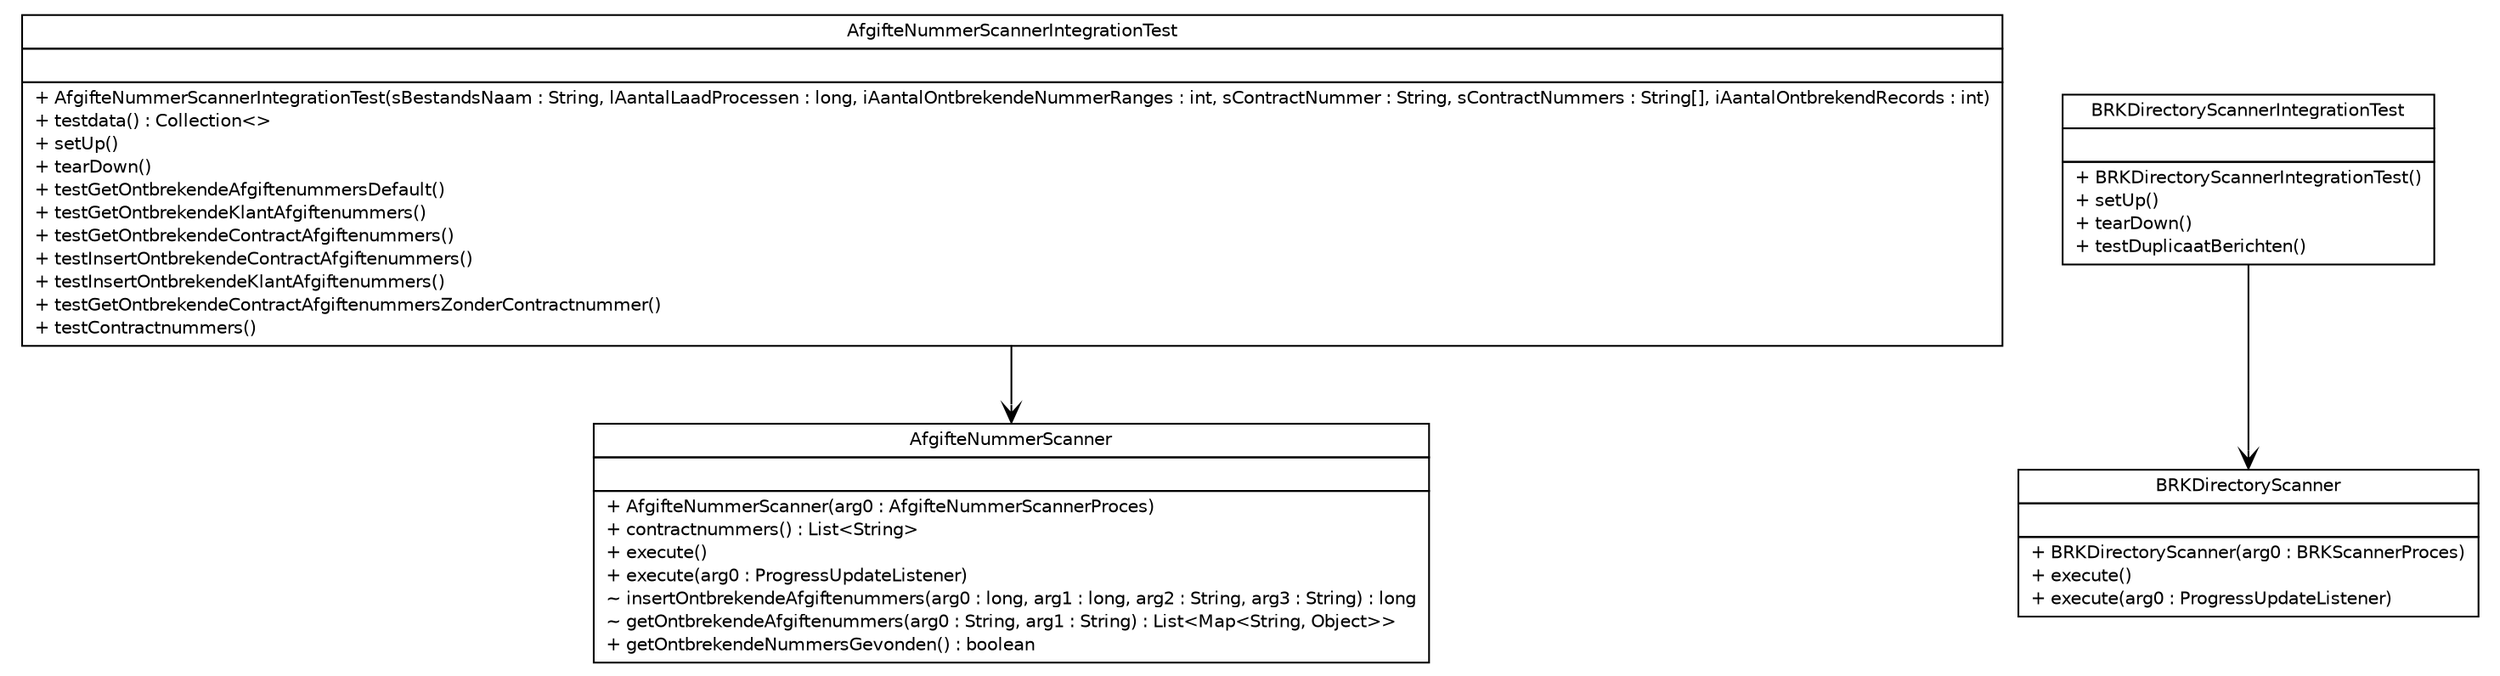 #!/usr/local/bin/dot
#
# Class diagram 
# Generated by UMLGraph version R5_6-24-gf6e263 (http://www.umlgraph.org/)
#

digraph G {
	edge [fontname="Helvetica",fontsize=10,labelfontname="Helvetica",labelfontsize=10];
	node [fontname="Helvetica",fontsize=10,shape=plaintext];
	nodesep=0.25;
	ranksep=0.5;
	// nl.b3p.brmo.service.scanner.AfgifteNummerScannerIntegrationTest
	c48 [label=<<table title="nl.b3p.brmo.service.scanner.AfgifteNummerScannerIntegrationTest" border="0" cellborder="1" cellspacing="0" cellpadding="2" port="p" href="./AfgifteNummerScannerIntegrationTest.html">
		<tr><td><table border="0" cellspacing="0" cellpadding="1">
<tr><td align="center" balign="center"> AfgifteNummerScannerIntegrationTest </td></tr>
		</table></td></tr>
		<tr><td><table border="0" cellspacing="0" cellpadding="1">
<tr><td align="left" balign="left">  </td></tr>
		</table></td></tr>
		<tr><td><table border="0" cellspacing="0" cellpadding="1">
<tr><td align="left" balign="left"> + AfgifteNummerScannerIntegrationTest(sBestandsNaam : String, lAantalLaadProcessen : long, iAantalOntbrekendeNummerRanges : int, sContractNummer : String, sContractNummers : String[], iAantalOntbrekendRecords : int) </td></tr>
<tr><td align="left" balign="left"> + testdata() : Collection&lt;&gt; </td></tr>
<tr><td align="left" balign="left"> + setUp() </td></tr>
<tr><td align="left" balign="left"> + tearDown() </td></tr>
<tr><td align="left" balign="left"> + testGetOntbrekendeAfgiftenummersDefault() </td></tr>
<tr><td align="left" balign="left"> + testGetOntbrekendeKlantAfgiftenummers() </td></tr>
<tr><td align="left" balign="left"> + testGetOntbrekendeContractAfgiftenummers() </td></tr>
<tr><td align="left" balign="left"> + testInsertOntbrekendeContractAfgiftenummers() </td></tr>
<tr><td align="left" balign="left"> + testInsertOntbrekendeKlantAfgiftenummers() </td></tr>
<tr><td align="left" balign="left"> + testGetOntbrekendeContractAfgiftenummersZonderContractnummer() </td></tr>
<tr><td align="left" balign="left"> + testContractnummers() </td></tr>
		</table></td></tr>
		</table>>, URL="./AfgifteNummerScannerIntegrationTest.html", fontname="Helvetica", fontcolor="black", fontsize=10.0];
	// nl.b3p.brmo.service.scanner.BRKDirectoryScannerIntegrationTest
	c49 [label=<<table title="nl.b3p.brmo.service.scanner.BRKDirectoryScannerIntegrationTest" border="0" cellborder="1" cellspacing="0" cellpadding="2" port="p" href="./BRKDirectoryScannerIntegrationTest.html">
		<tr><td><table border="0" cellspacing="0" cellpadding="1">
<tr><td align="center" balign="center"> BRKDirectoryScannerIntegrationTest </td></tr>
		</table></td></tr>
		<tr><td><table border="0" cellspacing="0" cellpadding="1">
<tr><td align="left" balign="left">  </td></tr>
		</table></td></tr>
		<tr><td><table border="0" cellspacing="0" cellpadding="1">
<tr><td align="left" balign="left"> + BRKDirectoryScannerIntegrationTest() </td></tr>
<tr><td align="left" balign="left"> + setUp() </td></tr>
<tr><td align="left" balign="left"> + tearDown() </td></tr>
<tr><td align="left" balign="left"> + testDuplicaatBerichten() </td></tr>
		</table></td></tr>
		</table>>, URL="./BRKDirectoryScannerIntegrationTest.html", fontname="Helvetica", fontcolor="black", fontsize=10.0];
	// nl.b3p.brmo.service.scanner.AfgifteNummerScannerIntegrationTest NAVASSOC nl.b3p.brmo.service.scanner.AfgifteNummerScanner
	c48:p -> c54:p [taillabel="", label="", headlabel="", fontname="Helvetica", fontcolor="black", fontsize=10.0, color="black", arrowhead=open];
	// nl.b3p.brmo.service.scanner.BRKDirectoryScannerIntegrationTest NAVASSOC nl.b3p.brmo.service.scanner.BRKDirectoryScanner
	c49:p -> c55:p [taillabel="", label="", headlabel="", fontname="Helvetica", fontcolor="black", fontsize=10.0, color="black", arrowhead=open];
	// nl.b3p.brmo.service.scanner.AfgifteNummerScanner
	c54 [label=<<table title="nl.b3p.brmo.service.scanner.AfgifteNummerScanner" border="0" cellborder="1" cellspacing="0" cellpadding="2" port="p">
		<tr><td><table border="0" cellspacing="0" cellpadding="1">
<tr><td align="center" balign="center"> AfgifteNummerScanner </td></tr>
		</table></td></tr>
		<tr><td><table border="0" cellspacing="0" cellpadding="1">
<tr><td align="left" balign="left">  </td></tr>
		</table></td></tr>
		<tr><td><table border="0" cellspacing="0" cellpadding="1">
<tr><td align="left" balign="left"> + AfgifteNummerScanner(arg0 : AfgifteNummerScannerProces) </td></tr>
<tr><td align="left" balign="left"> + contractnummers() : List&lt;String&gt; </td></tr>
<tr><td align="left" balign="left"> + execute() </td></tr>
<tr><td align="left" balign="left"> + execute(arg0 : ProgressUpdateListener) </td></tr>
<tr><td align="left" balign="left"> ~ insertOntbrekendeAfgiftenummers(arg0 : long, arg1 : long, arg2 : String, arg3 : String) : long </td></tr>
<tr><td align="left" balign="left"> ~ getOntbrekendeAfgiftenummers(arg0 : String, arg1 : String) : List&lt;Map&lt;String, Object&gt;&gt; </td></tr>
<tr><td align="left" balign="left"> + getOntbrekendeNummersGevonden() : boolean </td></tr>
		</table></td></tr>
		</table>>, URL="null", fontname="Helvetica", fontcolor="black", fontsize=10.0];
	// nl.b3p.brmo.service.scanner.BRKDirectoryScanner
	c55 [label=<<table title="nl.b3p.brmo.service.scanner.BRKDirectoryScanner" border="0" cellborder="1" cellspacing="0" cellpadding="2" port="p">
		<tr><td><table border="0" cellspacing="0" cellpadding="1">
<tr><td align="center" balign="center"> BRKDirectoryScanner </td></tr>
		</table></td></tr>
		<tr><td><table border="0" cellspacing="0" cellpadding="1">
<tr><td align="left" balign="left">  </td></tr>
		</table></td></tr>
		<tr><td><table border="0" cellspacing="0" cellpadding="1">
<tr><td align="left" balign="left"> + BRKDirectoryScanner(arg0 : BRKScannerProces) </td></tr>
<tr><td align="left" balign="left"> + execute() </td></tr>
<tr><td align="left" balign="left"> + execute(arg0 : ProgressUpdateListener) </td></tr>
		</table></td></tr>
		</table>>, URL="null", fontname="Helvetica", fontcolor="black", fontsize=10.0];
}

